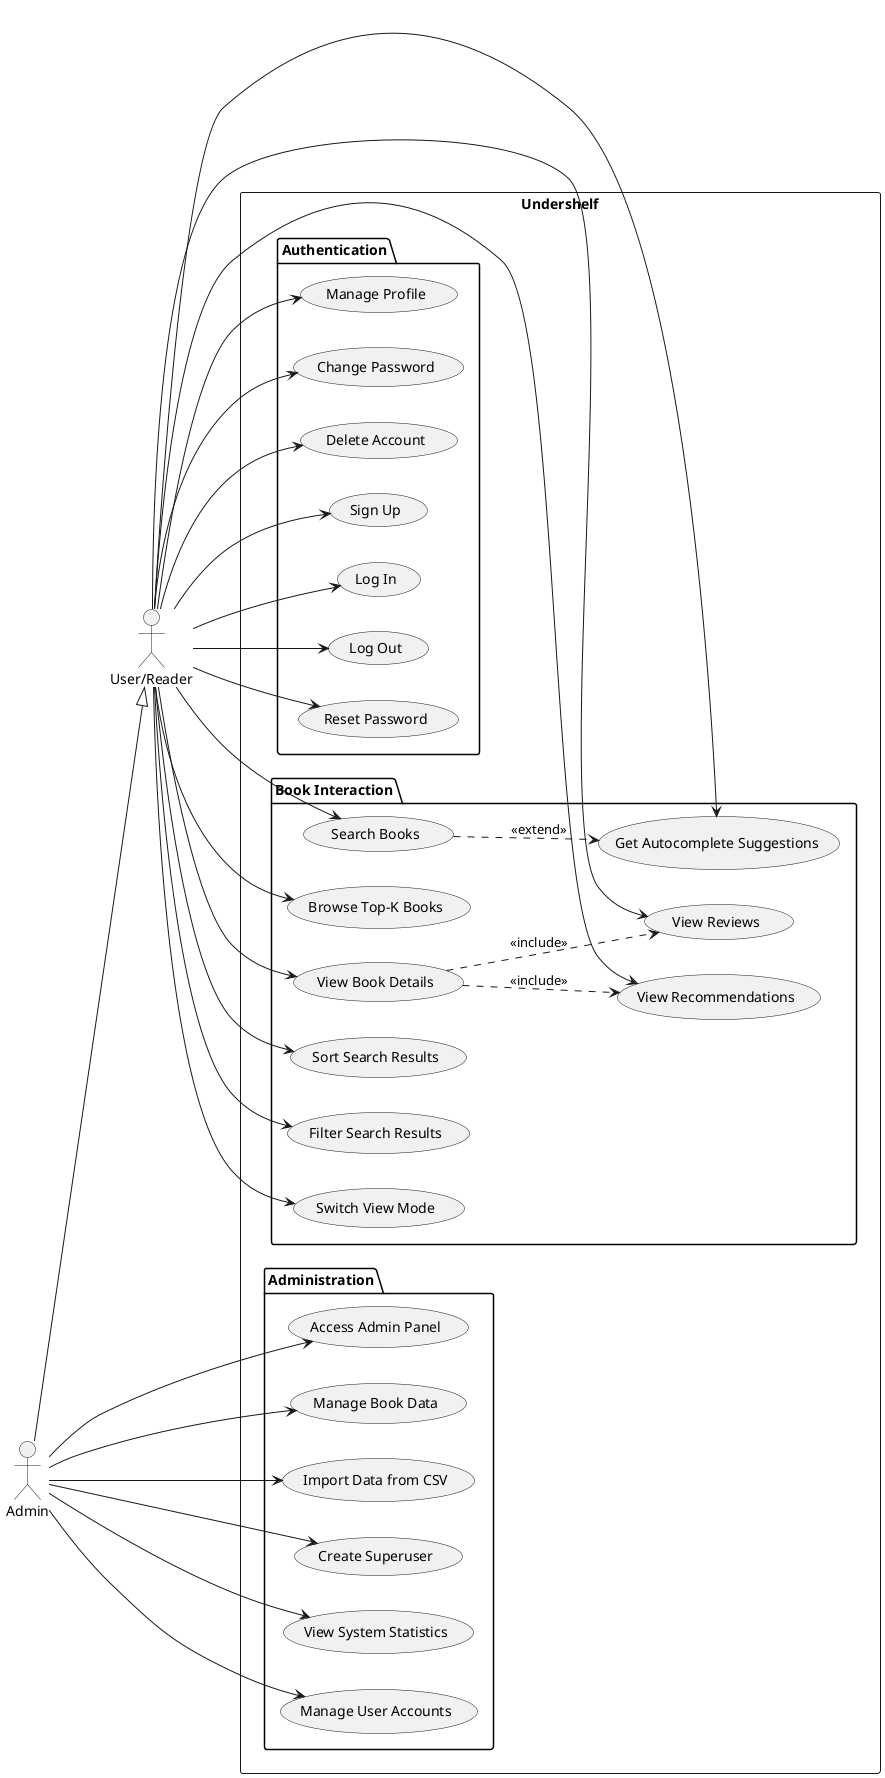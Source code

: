 @startuml Use Case Diagram
left to right direction

' Actors
actor "User/Reader" as user
actor "Admin" as admin

' System boundary
rectangle "Undershelf" {

  ' Authentication & User Management
  package "Authentication" {
    usecase "Sign Up" as UC1
    usecase "Log In" as UC2
    usecase "Log Out" as UC3
    usecase "Reset Password" as UC4
    usecase "Manage Profile" as UC5
    usecase "Change Password" as UC6
    usecase "Delete Account" as UC7
  }

  ' Book Discovery & Interaction
  package "Book Interaction" {
    usecase "Search Books" as UC8
    usecase "Get Autocomplete Suggestions" as UC9
    usecase "Browse Top-K Books" as UC10
    usecase "View Book Details" as UC11
    usecase "Sort Search Results" as UC12
    usecase "Filter Search Results" as UC13
    usecase "Switch View Mode" as UC14
    usecase "View Reviews" as UC18
    usecase "View Recommendations" as UC19
  }

  ' Admin Functions
  package "Administration" {
    usecase "Access Admin Panel" as UC20
    usecase "Manage Book Data" as UC21
    usecase "Import Data from CSV" as UC22
    usecase "Create Superuser" as UC23
    usecase "View System Statistics" as UC24
    usecase "Manage User Accounts" as UC25
  }
}

' User/Reader relationships
user --> UC1
user --> UC2
user --> UC3
user --> UC4
user --> UC5
user --> UC6
user --> UC7
user --> UC8
user --> UC9
user --> UC10
user --> UC11
user --> UC12
user --> UC13
user --> UC14
user --> UC18
user --> UC19

' Admin relationships
admin --> UC20
admin --> UC21
admin --> UC22
admin --> UC23
admin --> UC24
admin --> UC25

' Inheritance (Admin is a User)
admin --|> user

' Extend / Include relationships
UC8 ..> UC9 : <<extend>>
UC11 ..> UC18 : <<include>>
UC11 ..> UC19 : <<include>>

@enduml
